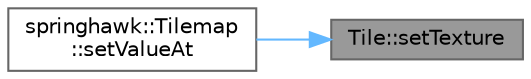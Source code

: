 digraph "Tile::setTexture"
{
 // LATEX_PDF_SIZE
  bgcolor="transparent";
  edge [fontname=Helvetica,fontsize=10,labelfontname=Helvetica,labelfontsize=10];
  node [fontname=Helvetica,fontsize=10,shape=box,height=0.2,width=0.4];
  rankdir="RL";
  Node1 [id="Node000001",label="Tile::setTexture",height=0.2,width=0.4,color="gray40", fillcolor="grey60", style="filled", fontcolor="black",tooltip=" "];
  Node1 -> Node2 [id="edge1_Node000001_Node000002",dir="back",color="steelblue1",style="solid",tooltip=" "];
  Node2 [id="Node000002",label="springhawk::Tilemap\l::setValueAt",height=0.2,width=0.4,color="grey40", fillcolor="white", style="filled",URL="$classspringhawk_1_1_tilemap.html#a140f0eeddd2e78c780cf334d0ebe85fc",tooltip=" "];
}
